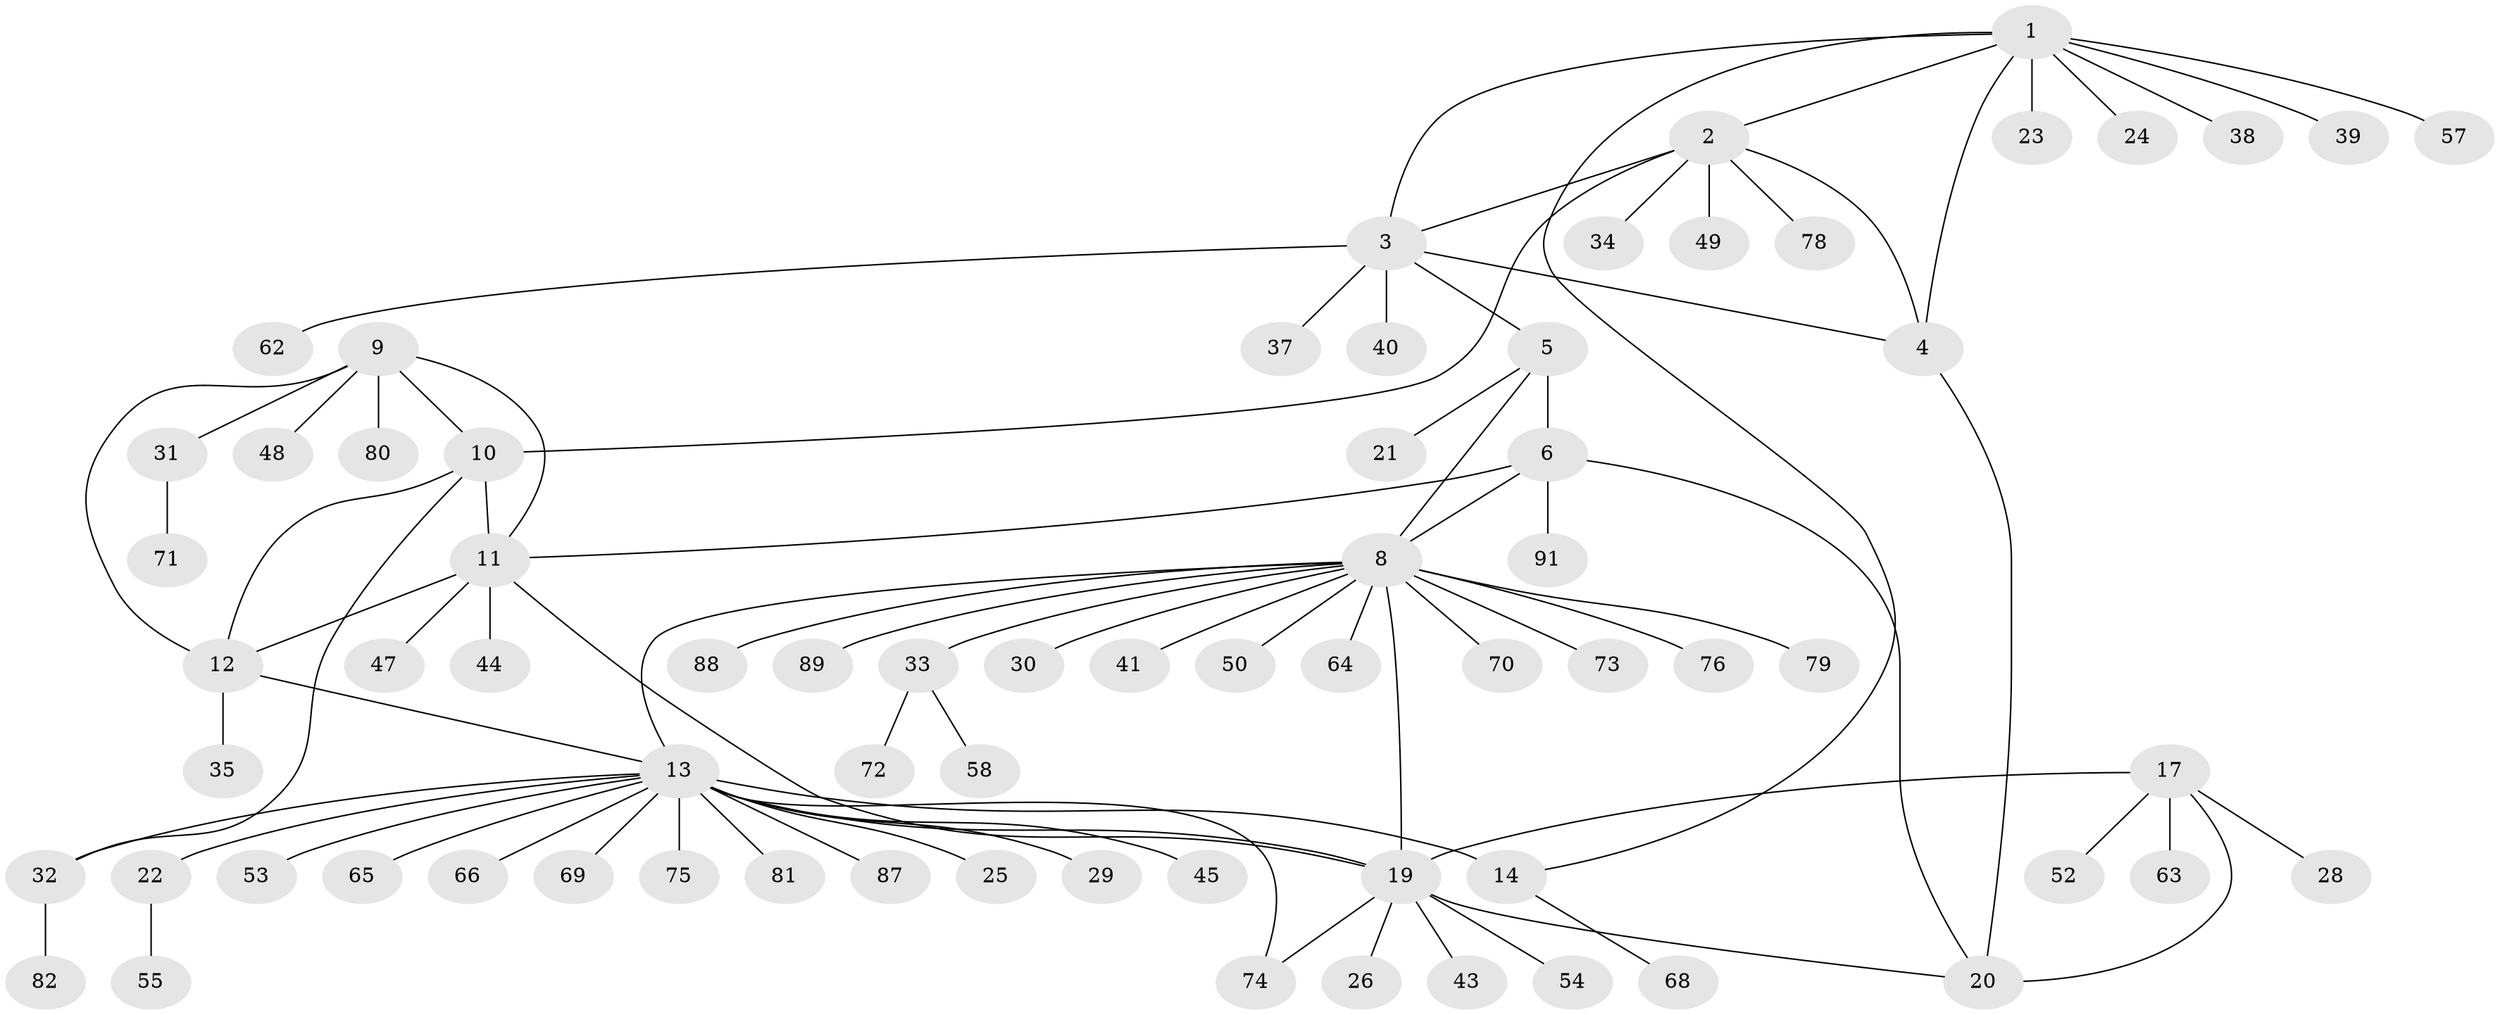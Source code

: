 // original degree distribution, {10: 0.03225806451612903, 8: 0.03225806451612903, 4: 0.07526881720430108, 5: 0.053763440860215055, 14: 0.010752688172043012, 7: 0.010752688172043012, 12: 0.010752688172043012, 6: 0.010752688172043012, 1: 0.6129032258064516, 2: 0.13978494623655913, 3: 0.010752688172043012}
// Generated by graph-tools (version 1.1) at 2025/42/03/06/25 10:42:08]
// undirected, 71 vertices, 87 edges
graph export_dot {
graph [start="1"]
  node [color=gray90,style=filled];
  1 [super="+27"];
  2 [super="+67"];
  3 [super="+61"];
  4;
  5;
  6 [super="+7"];
  8 [super="+56"];
  9 [super="+92"];
  10;
  11 [super="+90"];
  12;
  13 [super="+15"];
  14 [super="+16"];
  17 [super="+18"];
  19;
  20 [super="+60"];
  21;
  22;
  23 [super="+42"];
  24;
  25;
  26;
  28;
  29 [super="+51"];
  30 [super="+36"];
  31;
  32;
  33 [super="+85"];
  34;
  35;
  37;
  38;
  39 [super="+46"];
  40;
  41;
  43 [super="+93"];
  44;
  45;
  47;
  48;
  49;
  50;
  52;
  53;
  54 [super="+83"];
  55 [super="+59"];
  57;
  58;
  62;
  63;
  64;
  65;
  66;
  68;
  69 [super="+86"];
  70;
  71;
  72;
  73;
  74 [super="+77"];
  75;
  76;
  78;
  79;
  80 [super="+84"];
  81;
  82;
  87;
  88;
  89;
  91;
  1 -- 2;
  1 -- 3;
  1 -- 4;
  1 -- 14;
  1 -- 23;
  1 -- 24;
  1 -- 38;
  1 -- 39;
  1 -- 57;
  2 -- 3;
  2 -- 4;
  2 -- 10;
  2 -- 34;
  2 -- 49;
  2 -- 78;
  3 -- 4;
  3 -- 5;
  3 -- 37;
  3 -- 40;
  3 -- 62;
  4 -- 20;
  5 -- 6 [weight=2];
  5 -- 8;
  5 -- 21;
  6 -- 8 [weight=2];
  6 -- 11;
  6 -- 20;
  6 -- 91;
  8 -- 30;
  8 -- 33;
  8 -- 41;
  8 -- 50;
  8 -- 64;
  8 -- 70;
  8 -- 73;
  8 -- 76;
  8 -- 88;
  8 -- 13;
  8 -- 89;
  8 -- 19;
  8 -- 79;
  9 -- 10;
  9 -- 11;
  9 -- 12;
  9 -- 31;
  9 -- 48;
  9 -- 80;
  10 -- 11;
  10 -- 12;
  10 -- 32;
  11 -- 12;
  11 -- 19;
  11 -- 44;
  11 -- 47;
  12 -- 13;
  12 -- 35;
  13 -- 14 [weight=4];
  13 -- 19;
  13 -- 22;
  13 -- 25;
  13 -- 32;
  13 -- 45;
  13 -- 75;
  13 -- 65;
  13 -- 66;
  13 -- 69;
  13 -- 74;
  13 -- 81;
  13 -- 53;
  13 -- 87;
  13 -- 29;
  14 -- 68;
  17 -- 19 [weight=2];
  17 -- 20 [weight=2];
  17 -- 28;
  17 -- 52;
  17 -- 63;
  19 -- 20;
  19 -- 26;
  19 -- 43;
  19 -- 54;
  19 -- 74;
  22 -- 55;
  31 -- 71;
  32 -- 82;
  33 -- 58;
  33 -- 72;
}
